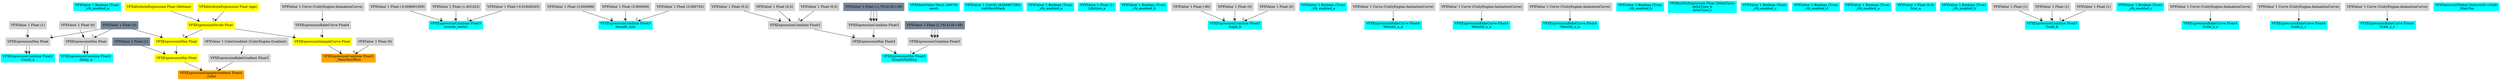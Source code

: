 digraph G {
node0 [shape="box" color="cyan" style="filled" label="VFXValue`1 Boolean (True)
_vfx_enabled_a"]
node1 [shape="box" color="cyan" style="filled" label="VFXExpressionCombine Float2
Count_a"]
node2 [shape="box" color="lightgray" style="filled" label="VFXExpressionMax Float"]
node3 [shape="box" color="lightgray" style="filled" label="VFXValue`1 Float (1)"]
node4 [shape="box" color="lightslategray" style="filled" label="VFXValue`1 Float (0)"]
node5 [shape="box" color="cyan" style="filled" label="VFXExpressionCombine Float2
Delay_a"]
node6 [shape="box" color="lightgray" style="filled" label="VFXExpressionMax Float"]
node7 [shape="box" color="lightgray" style="filled" label="VFXValue`1 Float (0)"]
node8 [shape="box" color="cyan" style="filled" label="VFXExpressionCombine Float3
bounds_center"]
node9 [shape="box" color="lightgray" style="filled" label="VFXValue`1 Float (-0,008661509)"]
node10 [shape="box" color="lightgray" style="filled" label="VFXValue`1 Float (1,401422)"]
node11 [shape="box" color="lightgray" style="filled" label="VFXValue`1 Float (-0,01848245)"]
node12 [shape="box" color="cyan" style="filled" label="VFXExpressionCombine Float3
bounds_size"]
node13 [shape="box" color="lightgray" style="filled" label="VFXValue`1 Float (3,004998)"]
node14 [shape="box" color="lightgray" style="filled" label="VFXValue`1 Float (3,960069)"]
node15 [shape="box" color="lightgray" style="filled" label="VFXValue`1 Float (3,060745)"]
node16 [shape="box" color="cyan" style="filled" label="VFXExpressionMin Float3
boundsPadding"]
node17 [shape="box" color="lightgray" style="filled" label="VFXExpressionMax Float3"]
node18 [shape="box" color="lightgray" style="filled" label="VFXExpressionCombine Float3"]
node19 [shape="box" color="lightgray" style="filled" label="VFXValue`1 Float (0,5)"]
node20 [shape="box" color="lightgray" style="filled" label="VFXValue`1 Float (0,5)"]
node21 [shape="box" color="lightgray" style="filled" label="VFXValue`1 Float (0,5)"]
node22 [shape="box" color="lightgray" style="filled" label="VFXExpressionCombine Float3"]
node23 [shape="box" color="lightslategray" style="filled" label="VFXValue`1 Float (-1,701412E+38)"]
node24 [shape="box" color="lightgray" style="filled" label="VFXExpressionCombine Float3"]
node25 [shape="box" color="lightslategray" style="filled" label="VFXValue`1 Float (1,701412E+38)"]
node26 [shape="box" color="cyan" style="filled" label="VFXMeshValue Mesh (28076)
mesh"]
node27 [shape="box" color="cyan" style="filled" label="VFXValue`1 Uint32 (4294967295)
subMeshMask"]
node28 [shape="box" color="cyan" style="filled" label="VFXValue`1 Boolean (True)
_vfx_enabled_a"]
node29 [shape="box" color="cyan" style="filled" label="VFXValue`1 Float (1)
Lifetime_a"]
node30 [shape="box" color="cyan" style="filled" label="VFXValue`1 Boolean (True)
_vfx_enabled_b"]
node31 [shape="box" color="cyan" style="filled" label="VFXExpressionCombine Float3
Angle_b"]
node32 [shape="box" color="lightgray" style="filled" label="VFXValue`1 Float (-90)"]
node33 [shape="box" color="lightgray" style="filled" label="VFXValue`1 Float (0)"]
node34 [shape="box" color="lightgray" style="filled" label="VFXValue`1 Float (0)"]
node35 [shape="box" color="cyan" style="filled" label="VFXValue`1 Boolean (True)
_vfx_enabled_a"]
node36 [shape="box" color="cyan" style="filled" label="VFXExpressionBakeCurve Float4
Velocity_x_a"]
node37 [shape="box" color="lightgray" style="filled" label="VFXValue`1 Curve (UnityEngine.AnimationCurve)"]
node38 [shape="box" color="cyan" style="filled" label="VFXExpressionBakeCurve Float4
Velocity_y_a"]
node39 [shape="box" color="lightgray" style="filled" label="VFXValue`1 Curve (UnityEngine.AnimationCurve)"]
node40 [shape="box" color="cyan" style="filled" label="VFXExpressionBakeCurve Float4
Velocity_z_a"]
node41 [shape="box" color="lightgray" style="filled" label="VFXValue`1 Curve (UnityEngine.AnimationCurve)"]
node42 [shape="box" color="cyan" style="filled" label="VFXValue`1 Boolean (True)
_vfx_enabled_b"]
node43 [shape="box" color="cyan" style="filled" label="VFXBuiltInExpression Float (DeltaTime)
deltaTime_b
deltaTime_c"]
node44 [shape="box" color="cyan" style="filled" label="VFXValue`1 Boolean (True)
_vfx_enabled_c"]
node45 [shape="box" color="cyan" style="filled" label="VFXValue`1 Boolean (True)
_vfx_enabled_d"]
node46 [shape="box" color="cyan" style="filled" label="VFXValue`1 Boolean (True)
_vfx_enabled_a"]
node47 [shape="box" color="cyan" style="filled" label="VFXValue`1 Float (0,6)
Size_a"]
node48 [shape="box" color="cyan" style="filled" label="VFXValue`1 Boolean (True)
_vfx_enabled_b"]
node49 [shape="box" color="cyan" style="filled" label="VFXExpressionCombine Float3
Scale_b"]
node50 [shape="box" color="lightgray" style="filled" label="VFXValue`1 Float (1)"]
node51 [shape="box" color="lightgray" style="filled" label="VFXValue`1 Float (1)"]
node52 [shape="box" color="lightgray" style="filled" label="VFXValue`1 Float (1)"]
node53 [shape="box" color="cyan" style="filled" label="VFXValue`1 Boolean (True)
_vfx_enabled_c"]
node54 [shape="box" color="cyan" style="filled" label="VFXExpressionBakeCurve Float4
Scale_x_c"]
node55 [shape="box" color="lightgray" style="filled" label="VFXValue`1 Curve (UnityEngine.AnimationCurve)"]
node56 [shape="box" color="cyan" style="filled" label="VFXExpressionBakeCurve Float4
Scale_y_c"]
node57 [shape="box" color="lightgray" style="filled" label="VFXValue`1 Curve (UnityEngine.AnimationCurve)"]
node58 [shape="box" color="cyan" style="filled" label="VFXExpressionBakeCurve Float4
Scale_z_c"]
node59 [shape="box" color="lightgray" style="filled" label="VFXValue`1 Curve (UnityEngine.AnimationCurve)"]
node60 [shape="box" color="orange" style="filled" label="VFXExpressionSampleGradient Float4
_Color"]
node61 [shape="box" color="lightgray" style="filled" label="VFXExpressionBakeGradient Float3"]
node62 [shape="box" color="lightgray" style="filled" label="VFXValue`1 ColorGradient (UnityEngine.Gradient)"]
node63 [shape="box" color="yellow" style="filled" label="VFXExpressionMin Float"]
node64 [shape="box" color="yellow" style="filled" label="VFXExpressionMax Float"]
node65 [shape="box" color="yellow" style="filled" label="VFXExpressionDivide Float"]
node66 [shape="box" color="yellow" style="filled" label="VFXAttributeExpression Float (age)"]
node67 [shape="box" color="yellow" style="filled" label="VFXAttributeExpression Float (lifetime)"]
node68 [shape="box" color="lightslategray" style="filled" label="VFXValue`1 Float (1)"]
node69 [shape="box" color="cyan" style="filled" label="VFXTexture2DValue Texture2D (1028)
_MainTex"]
node70 [shape="box" color="orange" style="filled" label="VFXExpressionCombine Float2
_MainTexOffset"]
node71 [shape="box" color="lightgray" style="filled" label="VFXValue`1 Float (0)"]
node72 [shape="box" color="yellow" style="filled" label="VFXExpressionSampleCurve Float"]
node73 [shape="box" color="lightgray" style="filled" label="VFXExpressionBakeCurve Float4"]
node74 [shape="box" color="lightgray" style="filled" label="VFXValue`1 Curve (UnityEngine.AnimationCurve)"]
node2 -> node1 [headlabel="0"]
node2 -> node1 [headlabel="1"]
node3 -> node2 [headlabel="0"]
node4 -> node2 [headlabel="1"]
node6 -> node5 [headlabel="0"]
node6 -> node5 [headlabel="1"]
node7 -> node6 [headlabel="0"]
node4 -> node6 [headlabel="1"]
node9 -> node8 [headlabel="0"]
node10 -> node8 [headlabel="1"]
node11 -> node8 [headlabel="2"]
node13 -> node12 [headlabel="0"]
node14 -> node12 [headlabel="1"]
node15 -> node12 [headlabel="2"]
node17 -> node16 [headlabel="0"]
node24 -> node16 [headlabel="1"]
node18 -> node17 [headlabel="0"]
node22 -> node17 [headlabel="1"]
node19 -> node18 [headlabel="0"]
node20 -> node18 [headlabel="1"]
node21 -> node18 [headlabel="2"]
node23 -> node22 [headlabel="0"]
node23 -> node22 [headlabel="1"]
node23 -> node22 [headlabel="2"]
node25 -> node24 [headlabel="0"]
node25 -> node24 [headlabel="1"]
node25 -> node24 [headlabel="2"]
node32 -> node31 [headlabel="0"]
node33 -> node31 [headlabel="1"]
node34 -> node31 [headlabel="2"]
node37 -> node36 
node39 -> node38 
node41 -> node40 
node50 -> node49 [headlabel="0"]
node51 -> node49 [headlabel="1"]
node52 -> node49 [headlabel="2"]
node55 -> node54 
node57 -> node56 
node59 -> node58 
node61 -> node60 [headlabel="0"]
node63 -> node60 [headlabel="1"]
node62 -> node61 
node64 -> node63 [headlabel="0"]
node68 -> node63 [headlabel="1"]
node65 -> node64 [headlabel="0"]
node4 -> node64 [headlabel="1"]
node66 -> node65 [headlabel="0"]
node67 -> node65 [headlabel="1"]
node71 -> node70 [headlabel="0"]
node72 -> node70 [headlabel="1"]
node73 -> node72 [headlabel="0"]
node65 -> node72 [headlabel="1"]
node74 -> node73 
}
